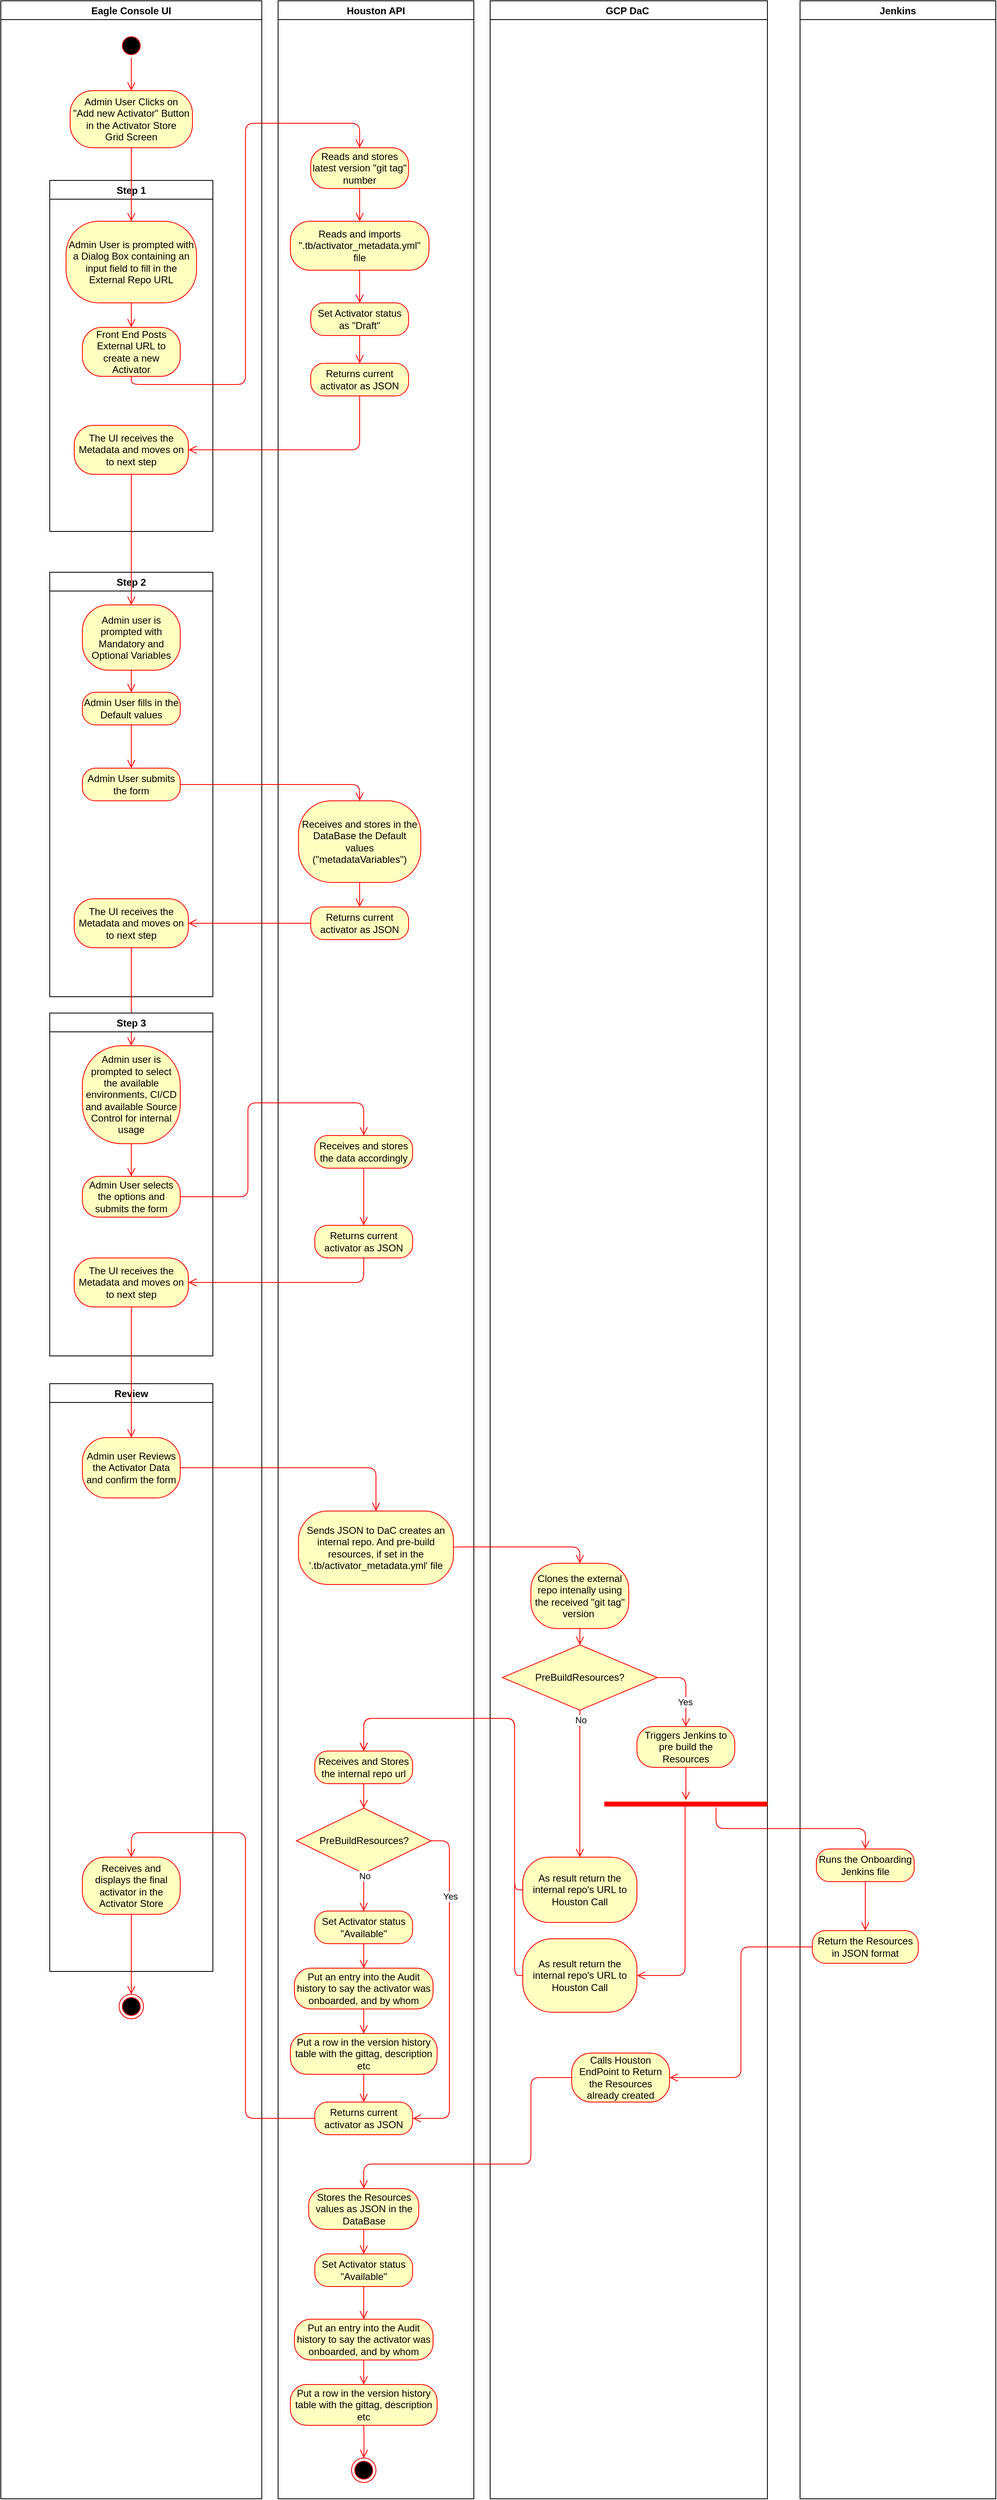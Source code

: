 <mxfile version="13.0.3" type="device"><diagram id="y2AqbTbIg_huUo9ncQSY" name="Diagram"><mxGraphModel dx="1326" dy="806" grid="1" gridSize="10" guides="1" tooltips="1" connect="1" arrows="1" fold="1" page="1" pageScale="1" pageWidth="1169" pageHeight="827" math="0" shadow="0"><root><mxCell id="0"/><mxCell id="1" parent="0"/><mxCell id="tjjg6E9LLKaCg4tvoyNV-4" value="Eagle Console UI" style="swimlane;" parent="1" vertex="1"><mxGeometry x="60" y="60" width="320" height="3060" as="geometry"/></mxCell><mxCell id="tjjg6E9LLKaCg4tvoyNV-26" value="Step 1" style="swimlane;" parent="tjjg6E9LLKaCg4tvoyNV-4" vertex="1"><mxGeometry x="60" y="220" width="200" height="430" as="geometry"/></mxCell><mxCell id="tjjg6E9LLKaCg4tvoyNV-78" value="Admin User is prompted with a Dialog Box containing an input field to fill in the External Repo URL" style="rounded=1;whiteSpace=wrap;html=1;arcSize=40;fontColor=#000000;fillColor=#ffffc0;strokeColor=#ff0000;" parent="tjjg6E9LLKaCg4tvoyNV-26" vertex="1"><mxGeometry x="20" y="50" width="160" height="100" as="geometry"/></mxCell><mxCell id="tjjg6E9LLKaCg4tvoyNV-94" value="The UI receives the Metadata and moves on to next step" style="rounded=1;whiteSpace=wrap;html=1;arcSize=40;fontColor=#000000;fillColor=#ffffc0;strokeColor=#ff0000;" parent="tjjg6E9LLKaCg4tvoyNV-26" vertex="1"><mxGeometry x="30" y="300" width="140" height="60" as="geometry"/></mxCell><mxCell id="tjjg6E9LLKaCg4tvoyNV-27" value="Step 2" style="swimlane;" parent="tjjg6E9LLKaCg4tvoyNV-4" vertex="1"><mxGeometry x="60" y="700" width="200" height="520" as="geometry"/></mxCell><mxCell id="tjjg6E9LLKaCg4tvoyNV-96" value="Admin user is prompted with Mandatory and Optional Variables" style="rounded=1;whiteSpace=wrap;html=1;arcSize=40;fontColor=#000000;fillColor=#ffffc0;strokeColor=#ff0000;" parent="tjjg6E9LLKaCg4tvoyNV-27" vertex="1"><mxGeometry x="40" y="40" width="120" height="80" as="geometry"/></mxCell><mxCell id="tjjg6E9LLKaCg4tvoyNV-98" value="Admin User fills in the Default values" style="rounded=1;whiteSpace=wrap;html=1;arcSize=40;fontColor=#000000;fillColor=#ffffc0;strokeColor=#ff0000;" parent="tjjg6E9LLKaCg4tvoyNV-27" vertex="1"><mxGeometry x="40" y="147" width="120" height="40" as="geometry"/></mxCell><mxCell id="tjjg6E9LLKaCg4tvoyNV-99" value="" style="edgeStyle=orthogonalEdgeStyle;html=1;verticalAlign=bottom;endArrow=open;endSize=8;strokeColor=#ff0000;entryX=0.5;entryY=0;entryDx=0;entryDy=0;" parent="tjjg6E9LLKaCg4tvoyNV-27" source="tjjg6E9LLKaCg4tvoyNV-98" target="tjjg6E9LLKaCg4tvoyNV-100" edge="1"><mxGeometry relative="1" as="geometry"><mxPoint x="100" y="247" as="targetPoint"/></mxGeometry></mxCell><mxCell id="tjjg6E9LLKaCg4tvoyNV-97" value="" style="edgeStyle=orthogonalEdgeStyle;html=1;verticalAlign=bottom;endArrow=open;endSize=8;strokeColor=#ff0000;entryX=0.5;entryY=0;entryDx=0;entryDy=0;" parent="tjjg6E9LLKaCg4tvoyNV-27" source="tjjg6E9LLKaCg4tvoyNV-96" target="tjjg6E9LLKaCg4tvoyNV-98" edge="1"><mxGeometry relative="1" as="geometry"><mxPoint x="460" y="70" as="targetPoint"/></mxGeometry></mxCell><mxCell id="tjjg6E9LLKaCg4tvoyNV-100" value="Admin User submits the form" style="rounded=1;whiteSpace=wrap;html=1;arcSize=40;fontColor=#000000;fillColor=#ffffc0;strokeColor=#ff0000;" parent="tjjg6E9LLKaCg4tvoyNV-27" vertex="1"><mxGeometry x="40" y="240" width="120" height="40" as="geometry"/></mxCell><mxCell id="tjjg6E9LLKaCg4tvoyNV-111" value="The UI receives the Metadata and moves on to next step" style="rounded=1;whiteSpace=wrap;html=1;arcSize=40;fontColor=#000000;fillColor=#ffffc0;strokeColor=#ff0000;" parent="tjjg6E9LLKaCg4tvoyNV-27" vertex="1"><mxGeometry x="30" y="400" width="140" height="60" as="geometry"/></mxCell><mxCell id="tjjg6E9LLKaCg4tvoyNV-73" value="" style="ellipse;html=1;shape=endState;fillColor=#000000;strokeColor=#ff0000;" parent="tjjg6E9LLKaCg4tvoyNV-4" vertex="1"><mxGeometry x="145" y="2442" width="30" height="30" as="geometry"/></mxCell><mxCell id="tjjg6E9LLKaCg4tvoyNV-80" value="" style="ellipse;html=1;shape=startState;fillColor=#000000;strokeColor=#ff0000;" parent="tjjg6E9LLKaCg4tvoyNV-4" vertex="1"><mxGeometry x="145" y="40" width="30" height="30" as="geometry"/></mxCell><mxCell id="tjjg6E9LLKaCg4tvoyNV-81" value="" style="edgeStyle=orthogonalEdgeStyle;html=1;verticalAlign=bottom;endArrow=open;endSize=8;strokeColor=#ff0000;" parent="tjjg6E9LLKaCg4tvoyNV-4" source="tjjg6E9LLKaCg4tvoyNV-80" edge="1"><mxGeometry relative="1" as="geometry"><mxPoint x="160" y="110" as="targetPoint"/></mxGeometry></mxCell><mxCell id="tjjg6E9LLKaCg4tvoyNV-82" value="Admin User Clicks on &lt;br&gt;&quot;Add new Activator&quot; Button in the Activator Store &lt;br&gt;Grid Screen" style="rounded=1;whiteSpace=wrap;html=1;arcSize=40;fontColor=#000000;fillColor=#ffffc0;strokeColor=#ff0000;" parent="tjjg6E9LLKaCg4tvoyNV-4" vertex="1"><mxGeometry x="85" y="110" width="150" height="70" as="geometry"/></mxCell><mxCell id="tjjg6E9LLKaCg4tvoyNV-83" value="" style="edgeStyle=orthogonalEdgeStyle;html=1;verticalAlign=bottom;endArrow=open;endSize=8;strokeColor=#ff0000;entryX=0.5;entryY=0;entryDx=0;entryDy=0;" parent="tjjg6E9LLKaCg4tvoyNV-4" source="tjjg6E9LLKaCg4tvoyNV-82" target="tjjg6E9LLKaCg4tvoyNV-78" edge="1"><mxGeometry relative="1" as="geometry"><mxPoint x="160" y="210" as="targetPoint"/></mxGeometry></mxCell><mxCell id="tjjg6E9LLKaCg4tvoyNV-95" value="" style="edgeStyle=orthogonalEdgeStyle;html=1;verticalAlign=bottom;endArrow=open;endSize=8;strokeColor=#ff0000;entryX=0.5;entryY=0;entryDx=0;entryDy=0;" parent="tjjg6E9LLKaCg4tvoyNV-4" source="tjjg6E9LLKaCg4tvoyNV-94" target="tjjg6E9LLKaCg4tvoyNV-96" edge="1"><mxGeometry relative="1" as="geometry"><mxPoint x="150" y="620" as="targetPoint"/></mxGeometry></mxCell><mxCell id="tjjg6E9LLKaCg4tvoyNV-58" value="Review" style="swimlane;" parent="tjjg6E9LLKaCg4tvoyNV-4" vertex="1"><mxGeometry x="60" y="1694" width="200" height="720" as="geometry"/></mxCell><mxCell id="tjjg6E9LLKaCg4tvoyNV-132" value="Receives and displays the final activator in the Activator Store" style="rounded=1;whiteSpace=wrap;html=1;arcSize=40;fontColor=#000000;fillColor=#ffffc0;strokeColor=#ff0000;" parent="tjjg6E9LLKaCg4tvoyNV-58" vertex="1"><mxGeometry x="40" y="580" width="120" height="70" as="geometry"/></mxCell><mxCell id="gAJ-gevwU684RLbz3M-X-3" value="Admin user Reviews the Activator Data and confirm the form" style="rounded=1;whiteSpace=wrap;html=1;arcSize=40;fontColor=#000000;fillColor=#ffffc0;strokeColor=#ff0000;" parent="tjjg6E9LLKaCg4tvoyNV-58" vertex="1"><mxGeometry x="40" y="66" width="120" height="74" as="geometry"/></mxCell><mxCell id="tjjg6E9LLKaCg4tvoyNV-133" value="" style="edgeStyle=orthogonalEdgeStyle;html=1;verticalAlign=bottom;endArrow=open;endSize=8;strokeColor=#ff0000;entryX=0.5;entryY=0;entryDx=0;entryDy=0;" parent="tjjg6E9LLKaCg4tvoyNV-4" source="tjjg6E9LLKaCg4tvoyNV-132" target="tjjg6E9LLKaCg4tvoyNV-73" edge="1"><mxGeometry relative="1" as="geometry"><mxPoint x="160" y="2154" as="targetPoint"/></mxGeometry></mxCell><mxCell id="tjjg6E9LLKaCg4tvoyNV-135" value="" style="edgeStyle=orthogonalEdgeStyle;html=1;verticalAlign=bottom;endArrow=open;endSize=8;strokeColor=#ff0000;entryX=0.5;entryY=0;entryDx=0;entryDy=0;exitX=0.5;exitY=1;exitDx=0;exitDy=0;" parent="tjjg6E9LLKaCg4tvoyNV-4" source="tjjg6E9LLKaCg4tvoyNV-111" target="tjjg6E9LLKaCg4tvoyNV-114" edge="1"><mxGeometry relative="1" as="geometry"><mxPoint x="170" y="950" as="targetPoint"/><mxPoint x="170" y="897" as="sourcePoint"/></mxGeometry></mxCell><mxCell id="tjjg6E9LLKaCg4tvoyNV-114" value="Admin user is prompted to select the available environments, CI/CD and available Source Control for internal usage" style="rounded=1;whiteSpace=wrap;html=1;arcSize=40;fontColor=#000000;fillColor=#ffffc0;strokeColor=#ff0000;" parent="tjjg6E9LLKaCg4tvoyNV-4" vertex="1"><mxGeometry x="100" y="1280" width="120" height="120" as="geometry"/></mxCell><mxCell id="gAJ-gevwU684RLbz3M-X-2" value="Step 3" style="swimlane;" parent="tjjg6E9LLKaCg4tvoyNV-4" vertex="1"><mxGeometry x="60" y="1240" width="200" height="420" as="geometry"/></mxCell><mxCell id="tjjg6E9LLKaCg4tvoyNV-116" value="Admin User selects the options and submits the form" style="rounded=1;whiteSpace=wrap;html=1;arcSize=40;fontColor=#000000;fillColor=#ffffc0;strokeColor=#ff0000;" parent="gAJ-gevwU684RLbz3M-X-2" vertex="1"><mxGeometry x="40" y="200" width="120" height="50" as="geometry"/></mxCell><mxCell id="gAJ-gevwU684RLbz3M-X-6" value="The UI receives the Metadata and moves on to next step" style="rounded=1;whiteSpace=wrap;html=1;arcSize=40;fontColor=#000000;fillColor=#ffffc0;strokeColor=#ff0000;" parent="gAJ-gevwU684RLbz3M-X-2" vertex="1"><mxGeometry x="30" y="300" width="140" height="60" as="geometry"/></mxCell><mxCell id="gAJ-gevwU684RLbz3M-X-1" value="" style="edgeStyle=orthogonalEdgeStyle;html=1;verticalAlign=bottom;endArrow=open;endSize=8;strokeColor=#ff0000;exitX=0.5;exitY=1;exitDx=0;exitDy=0;entryX=0.5;entryY=0;entryDx=0;entryDy=0;" parent="tjjg6E9LLKaCg4tvoyNV-4" source="tjjg6E9LLKaCg4tvoyNV-114" target="tjjg6E9LLKaCg4tvoyNV-116" edge="1"><mxGeometry relative="1" as="geometry"><mxPoint x="160" y="1914" as="targetPoint"/><mxPoint x="455" y="1954" as="sourcePoint"/></mxGeometry></mxCell><mxCell id="gAJ-gevwU684RLbz3M-X-9" value="" style="edgeStyle=orthogonalEdgeStyle;html=1;verticalAlign=bottom;endArrow=open;endSize=8;strokeColor=#ff0000;exitX=0.5;exitY=1;exitDx=0;exitDy=0;entryX=0.5;entryY=0;entryDx=0;entryDy=0;" parent="tjjg6E9LLKaCg4tvoyNV-4" source="gAJ-gevwU684RLbz3M-X-6" target="gAJ-gevwU684RLbz3M-X-3" edge="1"><mxGeometry relative="1" as="geometry"><mxPoint x="240" y="1580" as="targetPoint"/><mxPoint x="455" y="1550" as="sourcePoint"/></mxGeometry></mxCell><mxCell id="tjjg6E9LLKaCg4tvoyNV-5" value="Houston API" style="swimlane;" parent="1" vertex="1"><mxGeometry x="400" y="60" width="240" height="3060" as="geometry"/></mxCell><mxCell id="tjjg6E9LLKaCg4tvoyNV-89" value="Reads and stores latest version &quot;git tag&quot; number" style="rounded=1;whiteSpace=wrap;html=1;arcSize=40;fontColor=#000000;fillColor=#ffffc0;strokeColor=#ff0000;" parent="tjjg6E9LLKaCg4tvoyNV-5" vertex="1"><mxGeometry x="40" y="180" width="120" height="50" as="geometry"/></mxCell><mxCell id="tjjg6E9LLKaCg4tvoyNV-91" value="" style="edgeStyle=orthogonalEdgeStyle;html=1;verticalAlign=bottom;endArrow=open;endSize=8;strokeColor=#ff0000;exitX=0.5;exitY=1;exitDx=0;exitDy=0;entryX=0.5;entryY=0;entryDx=0;entryDy=0;" parent="tjjg6E9LLKaCg4tvoyNV-5" source="tjjg6E9LLKaCg4tvoyNV-89" target="SBDFWJULEQ5NdvmHVxAN-1" edge="1"><mxGeometry relative="1" as="geometry"><mxPoint x="100" y="280" as="targetPoint"/><mxPoint x="100" y="240" as="sourcePoint"/><Array as="points"/></mxGeometry></mxCell><mxCell id="tjjg6E9LLKaCg4tvoyNV-92" value="Returns current activator&amp;nbsp;as JSON" style="rounded=1;whiteSpace=wrap;html=1;arcSize=40;fontColor=#000000;fillColor=#ffffc0;strokeColor=#ff0000;" parent="tjjg6E9LLKaCg4tvoyNV-5" vertex="1"><mxGeometry x="40" y="444" width="120" height="40" as="geometry"/></mxCell><mxCell id="tjjg6E9LLKaCg4tvoyNV-103" value="Receives and stores in the DataBase the Default values (&quot;metadataVariables&quot;)" style="rounded=1;whiteSpace=wrap;html=1;arcSize=40;fontColor=#000000;fillColor=#ffffc0;strokeColor=#ff0000;" parent="tjjg6E9LLKaCg4tvoyNV-5" vertex="1"><mxGeometry x="25" y="980" width="150" height="100" as="geometry"/></mxCell><mxCell id="tjjg6E9LLKaCg4tvoyNV-105" value="Returns current activator&amp;nbsp;as JSON" style="rounded=1;whiteSpace=wrap;html=1;arcSize=40;fontColor=#000000;fillColor=#ffffc0;strokeColor=#ff0000;" parent="tjjg6E9LLKaCg4tvoyNV-5" vertex="1"><mxGeometry x="40" y="1110" width="120" height="40" as="geometry"/></mxCell><mxCell id="tjjg6E9LLKaCg4tvoyNV-104" value="" style="edgeStyle=orthogonalEdgeStyle;html=1;verticalAlign=bottom;endArrow=open;endSize=8;strokeColor=#ff0000;exitX=0.5;exitY=1;exitDx=0;exitDy=0;" parent="tjjg6E9LLKaCg4tvoyNV-5" source="tjjg6E9LLKaCg4tvoyNV-103" target="tjjg6E9LLKaCg4tvoyNV-105" edge="1"><mxGeometry relative="1" as="geometry"><mxPoint x="180" y="1170" as="targetPoint"/></mxGeometry></mxCell><mxCell id="tjjg6E9LLKaCg4tvoyNV-118" value="Receives and stores the data accordingly" style="rounded=1;whiteSpace=wrap;html=1;arcSize=40;fontColor=#000000;fillColor=#ffffc0;strokeColor=#ff0000;" parent="tjjg6E9LLKaCg4tvoyNV-5" vertex="1"><mxGeometry x="45" y="1390" width="120" height="40" as="geometry"/></mxCell><mxCell id="tjjg6E9LLKaCg4tvoyNV-121" value="Sends JSON to DaC creates an internal repo. And pre-build resources, if set in the '.tb/activator_metadata.yml' file" style="rounded=1;whiteSpace=wrap;html=1;arcSize=40;fontColor=#000000;fillColor=#ffffc0;strokeColor=#ff0000;" parent="tjjg6E9LLKaCg4tvoyNV-5" vertex="1"><mxGeometry x="25" y="1850" width="190" height="90" as="geometry"/></mxCell><mxCell id="tjjg6E9LLKaCg4tvoyNV-119" value="" style="edgeStyle=orthogonalEdgeStyle;html=1;verticalAlign=bottom;endArrow=open;endSize=8;strokeColor=#ff0000;" parent="tjjg6E9LLKaCg4tvoyNV-5" source="tjjg6E9LLKaCg4tvoyNV-118" edge="1"><mxGeometry relative="1" as="geometry"><mxPoint x="105" y="1500" as="targetPoint"/></mxGeometry></mxCell><mxCell id="tjjg6E9LLKaCg4tvoyNV-129" value="Receives and Stores the internal repo url" style="rounded=1;whiteSpace=wrap;html=1;arcSize=40;fontColor=#000000;fillColor=#ffffc0;strokeColor=#ff0000;" parent="tjjg6E9LLKaCg4tvoyNV-5" vertex="1"><mxGeometry x="45" y="2144" width="120" height="40" as="geometry"/></mxCell><mxCell id="tjjg6E9LLKaCg4tvoyNV-130" value="" style="edgeStyle=orthogonalEdgeStyle;html=1;verticalAlign=bottom;endArrow=open;endSize=8;strokeColor=#ff0000;entryX=0.5;entryY=0;entryDx=0;entryDy=0;" parent="tjjg6E9LLKaCg4tvoyNV-5" source="tjjg6E9LLKaCg4tvoyNV-129" target="tjjg6E9LLKaCg4tvoyNV-169" edge="1"><mxGeometry relative="1" as="geometry"><mxPoint x="110" y="2374" as="targetPoint"/></mxGeometry></mxCell><mxCell id="tjjg6E9LLKaCg4tvoyNV-160" value="Stores the Resources values as JSON in the DataBase" style="rounded=1;whiteSpace=wrap;html=1;arcSize=40;fontColor=#000000;fillColor=#ffffc0;strokeColor=#ff0000;" parent="tjjg6E9LLKaCg4tvoyNV-5" vertex="1"><mxGeometry x="37.5" y="2680" width="135" height="50" as="geometry"/></mxCell><mxCell id="tjjg6E9LLKaCg4tvoyNV-163" value="" style="ellipse;html=1;shape=endState;fillColor=#000000;strokeColor=#ff0000;" parent="tjjg6E9LLKaCg4tvoyNV-5" vertex="1"><mxGeometry x="90" y="3010" width="30" height="30" as="geometry"/></mxCell><mxCell id="tjjg6E9LLKaCg4tvoyNV-164" value="" style="edgeStyle=orthogonalEdgeStyle;html=1;verticalAlign=bottom;endArrow=open;endSize=8;strokeColor=#ff0000;exitX=0.5;exitY=1;exitDx=0;exitDy=0;" parent="tjjg6E9LLKaCg4tvoyNV-5" source="tjjg6E9LLKaCg4tvoyNV-160" target="tjjg6E9LLKaCg4tvoyNV-173" edge="1"><mxGeometry relative="1" as="geometry"><mxPoint x="120" y="2590" as="targetPoint"/><mxPoint x="120" y="2550" as="sourcePoint"/></mxGeometry></mxCell><mxCell id="tjjg6E9LLKaCg4tvoyNV-167" value="Set Activator status as &quot;Draft&quot;" style="rounded=1;whiteSpace=wrap;html=1;arcSize=40;fontColor=#000000;fillColor=#ffffc0;strokeColor=#ff0000;" parent="tjjg6E9LLKaCg4tvoyNV-5" vertex="1"><mxGeometry x="40" y="370" width="120" height="40" as="geometry"/></mxCell><mxCell id="tjjg6E9LLKaCg4tvoyNV-168" value="" style="edgeStyle=orthogonalEdgeStyle;html=1;verticalAlign=bottom;endArrow=open;endSize=8;strokeColor=#ff0000;exitX=0.5;exitY=1;exitDx=0;exitDy=0;entryX=0.5;entryY=0;entryDx=0;entryDy=0;" parent="tjjg6E9LLKaCg4tvoyNV-5" source="tjjg6E9LLKaCg4tvoyNV-167" target="tjjg6E9LLKaCg4tvoyNV-92" edge="1"><mxGeometry relative="1" as="geometry"><mxPoint x="110" y="290" as="targetPoint"/><mxPoint x="110" y="250" as="sourcePoint"/><Array as="points"/></mxGeometry></mxCell><mxCell id="tjjg6E9LLKaCg4tvoyNV-169" value="PreBuildResources?" style="rhombus;whiteSpace=wrap;html=1;fillColor=#ffffc0;strokeColor=#ff0000;" parent="tjjg6E9LLKaCg4tvoyNV-5" vertex="1"><mxGeometry x="22.5" y="2214" width="165" height="80" as="geometry"/></mxCell><mxCell id="tjjg6E9LLKaCg4tvoyNV-172" value="Set Activator status &quot;Available&quot;" style="rounded=1;whiteSpace=wrap;html=1;arcSize=40;fontColor=#000000;fillColor=#ffffc0;strokeColor=#ff0000;" parent="tjjg6E9LLKaCg4tvoyNV-5" vertex="1"><mxGeometry x="45" y="2340" width="120" height="40" as="geometry"/></mxCell><mxCell id="tjjg6E9LLKaCg4tvoyNV-173" value="Set Activator status&lt;br&gt;&quot;Available&quot;" style="rounded=1;whiteSpace=wrap;html=1;arcSize=40;fontColor=#000000;fillColor=#ffffc0;strokeColor=#ff0000;" parent="tjjg6E9LLKaCg4tvoyNV-5" vertex="1"><mxGeometry x="45" y="2760" width="120" height="40" as="geometry"/></mxCell><mxCell id="tjjg6E9LLKaCg4tvoyNV-174" value="" style="edgeStyle=orthogonalEdgeStyle;html=1;verticalAlign=bottom;endArrow=open;endSize=8;strokeColor=#ff0000;entryX=0.5;entryY=0;entryDx=0;entryDy=0;" parent="tjjg6E9LLKaCg4tvoyNV-5" source="tjjg6E9LLKaCg4tvoyNV-173" target="f3x9QgvKug8t8P46rk1M-36" edge="1"><mxGeometry relative="1" as="geometry"><mxPoint x="140" y="2820" as="targetPoint"/></mxGeometry></mxCell><mxCell id="tjjg6E9LLKaCg4tvoyNV-177" value="" style="edgeStyle=orthogonalEdgeStyle;html=1;verticalAlign=bottom;endArrow=open;endSize=8;strokeColor=#ff0000;exitX=0.5;exitY=1;exitDx=0;exitDy=0;" parent="tjjg6E9LLKaCg4tvoyNV-5" source="tjjg6E9LLKaCg4tvoyNV-172" edge="1"><mxGeometry relative="1" as="geometry"><mxPoint x="105" y="2410" as="targetPoint"/><mxPoint x="115" y="2400" as="sourcePoint"/></mxGeometry></mxCell><mxCell id="tjjg6E9LLKaCg4tvoyNV-179" value="" style="edgeStyle=orthogonalEdgeStyle;html=1;verticalAlign=bottom;endArrow=open;endSize=8;strokeColor=#ff0000;exitX=0.5;exitY=1;exitDx=0;exitDy=0;entryX=0.5;entryY=0;entryDx=0;entryDy=0;" parent="tjjg6E9LLKaCg4tvoyNV-5" source="tjjg6E9LLKaCg4tvoyNV-169" target="tjjg6E9LLKaCg4tvoyNV-172" edge="1"><mxGeometry relative="1" as="geometry"><mxPoint x="330" y="2284" as="targetPoint"/><mxPoint x="360" y="2104" as="sourcePoint"/></mxGeometry></mxCell><mxCell id="tjjg6E9LLKaCg4tvoyNV-180" value="No" style="edgeLabel;html=1;align=center;verticalAlign=middle;resizable=0;points=[];" parent="tjjg6E9LLKaCg4tvoyNV-179" vertex="1" connectable="0"><mxGeometry x="-0.873" y="1" relative="1" as="geometry"><mxPoint as="offset"/></mxGeometry></mxCell><mxCell id="SBDFWJULEQ5NdvmHVxAN-1" value="Reads and imports &quot;.tb/activator_metadata.yml&quot;&lt;br&gt;file" style="rounded=1;whiteSpace=wrap;html=1;arcSize=40;fontColor=#000000;fillColor=#ffffc0;strokeColor=#ff0000;" parent="tjjg6E9LLKaCg4tvoyNV-5" vertex="1"><mxGeometry x="15" y="270" width="170" height="60" as="geometry"/></mxCell><mxCell id="tjjg6E9LLKaCg4tvoyNV-90" value="" style="edgeStyle=orthogonalEdgeStyle;html=1;verticalAlign=bottom;endArrow=open;endSize=8;strokeColor=#ff0000;exitX=0.5;exitY=1;exitDx=0;exitDy=0;" parent="tjjg6E9LLKaCg4tvoyNV-5" source="SBDFWJULEQ5NdvmHVxAN-1" target="tjjg6E9LLKaCg4tvoyNV-167" edge="1"><mxGeometry relative="1" as="geometry"><mxPoint x="100" y="370" as="targetPoint"/></mxGeometry></mxCell><mxCell id="gAJ-gevwU684RLbz3M-X-4" value="Returns current activator&amp;nbsp;as JSON" style="rounded=1;whiteSpace=wrap;html=1;arcSize=40;fontColor=#000000;fillColor=#ffffc0;strokeColor=#ff0000;" parent="tjjg6E9LLKaCg4tvoyNV-5" vertex="1"><mxGeometry x="45" y="1500" width="120" height="40" as="geometry"/></mxCell><mxCell id="f3x9QgvKug8t8P46rk1M-1" value="Put an entry into the Audit history to say the activator was onboarded, and by whom" style="rounded=1;whiteSpace=wrap;html=1;arcSize=40;fontColor=#000000;fillColor=#ffffc0;strokeColor=#ff0000;" vertex="1" parent="tjjg6E9LLKaCg4tvoyNV-5"><mxGeometry x="20" y="2410" width="170" height="50" as="geometry"/></mxCell><mxCell id="f3x9QgvKug8t8P46rk1M-2" value="Put a row in the version history table with the gittag, description etc" style="rounded=1;whiteSpace=wrap;html=1;arcSize=40;fontColor=#000000;fillColor=#ffffc0;strokeColor=#ff0000;" vertex="1" parent="tjjg6E9LLKaCg4tvoyNV-5"><mxGeometry x="15" y="2490" width="180" height="50" as="geometry"/></mxCell><mxCell id="f3x9QgvKug8t8P46rk1M-3" value="" style="edgeStyle=orthogonalEdgeStyle;html=1;verticalAlign=bottom;endArrow=open;endSize=8;strokeColor=#ff0000;exitX=0.5;exitY=1;exitDx=0;exitDy=0;entryX=0.5;entryY=0;entryDx=0;entryDy=0;" edge="1" parent="tjjg6E9LLKaCg4tvoyNV-5" source="f3x9QgvKug8t8P46rk1M-1" target="f3x9QgvKug8t8P46rk1M-2"><mxGeometry relative="1" as="geometry"><mxPoint x="115" y="2420" as="targetPoint"/><mxPoint x="115" y="2390" as="sourcePoint"/></mxGeometry></mxCell><mxCell id="f3x9QgvKug8t8P46rk1M-36" value="Put an entry into the Audit history to say the activator was onboarded, and by whom" style="rounded=1;whiteSpace=wrap;html=1;arcSize=40;fontColor=#000000;fillColor=#ffffc0;strokeColor=#ff0000;" vertex="1" parent="tjjg6E9LLKaCg4tvoyNV-5"><mxGeometry x="20" y="2840" width="170" height="50" as="geometry"/></mxCell><mxCell id="f3x9QgvKug8t8P46rk1M-37" value="Put a row in the version history table with the gittag, description etc" style="rounded=1;whiteSpace=wrap;html=1;arcSize=40;fontColor=#000000;fillColor=#ffffc0;strokeColor=#ff0000;" vertex="1" parent="tjjg6E9LLKaCg4tvoyNV-5"><mxGeometry x="15" y="2920" width="180" height="50" as="geometry"/></mxCell><mxCell id="f3x9QgvKug8t8P46rk1M-38" value="" style="edgeStyle=orthogonalEdgeStyle;html=1;verticalAlign=bottom;endArrow=open;endSize=8;strokeColor=#ff0000;exitX=0.5;exitY=1;exitDx=0;exitDy=0;entryX=0.5;entryY=0;entryDx=0;entryDy=0;" edge="1" parent="tjjg6E9LLKaCg4tvoyNV-5" source="f3x9QgvKug8t8P46rk1M-36" target="f3x9QgvKug8t8P46rk1M-37"><mxGeometry relative="1" as="geometry"><mxPoint x="-285" y="2790" as="targetPoint"/><mxPoint x="-285" y="2760" as="sourcePoint"/></mxGeometry></mxCell><mxCell id="tjjg6E9LLKaCg4tvoyNV-6" value="GCP DaC " style="swimlane;" parent="1" vertex="1"><mxGeometry x="660" y="60" width="340" height="3060" as="geometry"/></mxCell><mxCell id="tjjg6E9LLKaCg4tvoyNV-123" value="Clones the external repo intenally using the received &quot;git tag&quot;&lt;br&gt;version&amp;nbsp;" style="rounded=1;whiteSpace=wrap;html=1;arcSize=40;fontColor=#000000;fillColor=#ffffc0;strokeColor=#ff0000;" parent="tjjg6E9LLKaCg4tvoyNV-6" vertex="1"><mxGeometry x="50" y="1914" width="120" height="80" as="geometry"/></mxCell><mxCell id="tjjg6E9LLKaCg4tvoyNV-127" value="As result return the internal repo's URL to Houston Call" style="rounded=1;whiteSpace=wrap;html=1;arcSize=40;fontColor=#000000;fillColor=#ffffc0;strokeColor=#ff0000;" parent="tjjg6E9LLKaCg4tvoyNV-6" vertex="1"><mxGeometry x="40" y="2274" width="140" height="80" as="geometry"/></mxCell><mxCell id="tjjg6E9LLKaCg4tvoyNV-151" value="As result return the internal repo's URL to Houston Call" style="rounded=1;whiteSpace=wrap;html=1;arcSize=40;fontColor=#000000;fillColor=#ffffc0;strokeColor=#ff0000;" parent="tjjg6E9LLKaCg4tvoyNV-6" vertex="1"><mxGeometry x="40" y="2374" width="140" height="90" as="geometry"/></mxCell><mxCell id="tjjg6E9LLKaCg4tvoyNV-138" value="" style="shape=line;html=1;strokeWidth=6;strokeColor=#ff0000;" parent="tjjg6E9LLKaCg4tvoyNV-6" vertex="1"><mxGeometry x="140" y="2204" width="200" height="10" as="geometry"/></mxCell><mxCell id="tjjg6E9LLKaCg4tvoyNV-139" value="" style="edgeStyle=orthogonalEdgeStyle;html=1;verticalAlign=bottom;endArrow=open;endSize=8;strokeColor=#ff0000;exitX=0.495;exitY=0.4;exitDx=0;exitDy=0;exitPerimeter=0;entryX=1;entryY=0.5;entryDx=0;entryDy=0;" parent="tjjg6E9LLKaCg4tvoyNV-6" source="tjjg6E9LLKaCg4tvoyNV-138" target="tjjg6E9LLKaCg4tvoyNV-151" edge="1"><mxGeometry relative="1" as="geometry"><mxPoint x="80" y="2154" as="targetPoint"/></mxGeometry></mxCell><mxCell id="tjjg6E9LLKaCg4tvoyNV-142" value="&lt;span&gt;PreBuildResources?&lt;/span&gt;" style="rhombus;whiteSpace=wrap;html=1;fillColor=#ffffc0;strokeColor=#ff0000;" parent="tjjg6E9LLKaCg4tvoyNV-6" vertex="1"><mxGeometry x="15" y="2014" width="190" height="80" as="geometry"/></mxCell><mxCell id="tjjg6E9LLKaCg4tvoyNV-140" value="" style="edgeStyle=orthogonalEdgeStyle;html=1;verticalAlign=bottom;endArrow=open;endSize=8;strokeColor=#ff0000;exitX=0.5;exitY=1;exitDx=0;exitDy=0;" parent="tjjg6E9LLKaCg4tvoyNV-6" source="tjjg6E9LLKaCg4tvoyNV-123" target="tjjg6E9LLKaCg4tvoyNV-142" edge="1"><mxGeometry relative="1" as="geometry"><mxPoint x="110" y="2034" as="targetPoint"/><mxPoint x="-130" y="1954" as="sourcePoint"/></mxGeometry></mxCell><mxCell id="tjjg6E9LLKaCg4tvoyNV-143" value="" style="edgeStyle=orthogonalEdgeStyle;html=1;verticalAlign=bottom;endArrow=open;endSize=8;strokeColor=#ff0000;exitX=0.5;exitY=1;exitDx=0;exitDy=0;entryX=0.5;entryY=0;entryDx=0;entryDy=0;" parent="tjjg6E9LLKaCg4tvoyNV-6" source="tjjg6E9LLKaCg4tvoyNV-142" target="tjjg6E9LLKaCg4tvoyNV-127" edge="1"><mxGeometry relative="1" as="geometry"><mxPoint x="120" y="2024" as="targetPoint"/><mxPoint x="120" y="2004" as="sourcePoint"/></mxGeometry></mxCell><mxCell id="tjjg6E9LLKaCg4tvoyNV-144" value="No" style="edgeLabel;html=1;align=center;verticalAlign=middle;resizable=0;points=[];" parent="tjjg6E9LLKaCg4tvoyNV-143" vertex="1" connectable="0"><mxGeometry x="-0.873" y="1" relative="1" as="geometry"><mxPoint as="offset"/></mxGeometry></mxCell><mxCell id="tjjg6E9LLKaCg4tvoyNV-149" value="Triggers Jenkins to pre build the Resources" style="rounded=1;whiteSpace=wrap;html=1;arcSize=40;fontColor=#000000;fillColor=#ffffc0;strokeColor=#ff0000;" parent="tjjg6E9LLKaCg4tvoyNV-6" vertex="1"><mxGeometry x="180" y="2114" width="120" height="50" as="geometry"/></mxCell><mxCell id="tjjg6E9LLKaCg4tvoyNV-147" value="" style="edgeStyle=orthogonalEdgeStyle;html=1;verticalAlign=bottom;endArrow=open;endSize=8;strokeColor=#ff0000;exitX=1;exitY=0.5;exitDx=0;exitDy=0;" parent="tjjg6E9LLKaCg4tvoyNV-6" source="tjjg6E9LLKaCg4tvoyNV-142" target="tjjg6E9LLKaCg4tvoyNV-149" edge="1"><mxGeometry relative="1" as="geometry"><mxPoint x="250" y="2094" as="targetPoint"/><mxPoint x="200" y="2219" as="sourcePoint"/></mxGeometry></mxCell><mxCell id="tjjg6E9LLKaCg4tvoyNV-148" value="Yes" style="edgeLabel;html=1;align=center;verticalAlign=middle;resizable=0;points=[];" parent="tjjg6E9LLKaCg4tvoyNV-147" vertex="1" connectable="0"><mxGeometry x="-0.63" y="-15" relative="1" as="geometry"><mxPoint x="16" y="15" as="offset"/></mxGeometry></mxCell><mxCell id="tjjg6E9LLKaCg4tvoyNV-150" value="" style="edgeStyle=orthogonalEdgeStyle;html=1;verticalAlign=bottom;endArrow=open;endSize=8;strokeColor=#ff0000;exitX=0.5;exitY=1;exitDx=0;exitDy=0;" parent="tjjg6E9LLKaCg4tvoyNV-6" source="tjjg6E9LLKaCg4tvoyNV-149" target="tjjg6E9LLKaCg4tvoyNV-138" edge="1"><mxGeometry relative="1" as="geometry"><mxPoint x="120" y="2024" as="targetPoint"/><mxPoint x="260" y="2014" as="sourcePoint"/></mxGeometry></mxCell><mxCell id="tjjg6E9LLKaCg4tvoyNV-158" value="Calls Houston EndPoint to Return the Resources already created" style="rounded=1;whiteSpace=wrap;html=1;arcSize=40;fontColor=#000000;fillColor=#ffffc0;strokeColor=#ff0000;" parent="tjjg6E9LLKaCg4tvoyNV-6" vertex="1"><mxGeometry x="100" y="2514" width="120" height="60" as="geometry"/></mxCell><mxCell id="tjjg6E9LLKaCg4tvoyNV-84" value="Front End Posts External URL to create a new Activator" style="rounded=1;whiteSpace=wrap;html=1;arcSize=40;fontColor=#000000;fillColor=#ffffc0;strokeColor=#ff0000;" parent="1" vertex="1"><mxGeometry x="160" y="460" width="120" height="60" as="geometry"/></mxCell><mxCell id="tjjg6E9LLKaCg4tvoyNV-79" value="" style="edgeStyle=orthogonalEdgeStyle;html=1;verticalAlign=bottom;endArrow=open;endSize=8;strokeColor=#ff0000;" parent="1" source="tjjg6E9LLKaCg4tvoyNV-78" target="tjjg6E9LLKaCg4tvoyNV-84" edge="1"><mxGeometry relative="1" as="geometry"><mxPoint x="220" y="480" as="targetPoint"/></mxGeometry></mxCell><mxCell id="tjjg6E9LLKaCg4tvoyNV-86" value="" style="edgeStyle=orthogonalEdgeStyle;html=1;verticalAlign=bottom;endArrow=open;endSize=8;strokeColor=#ff0000;entryX=0.5;entryY=0;entryDx=0;entryDy=0;exitX=0.5;exitY=1;exitDx=0;exitDy=0;" parent="1" source="tjjg6E9LLKaCg4tvoyNV-84" edge="1"><mxGeometry relative="1" as="geometry"><mxPoint x="500" y="240" as="targetPoint"/><mxPoint x="230" y="570" as="sourcePoint"/><Array as="points"><mxPoint x="220" y="530"/><mxPoint x="360" y="530"/><mxPoint x="360" y="210"/><mxPoint x="500" y="210"/></Array></mxGeometry></mxCell><mxCell id="tjjg6E9LLKaCg4tvoyNV-93" value="" style="edgeStyle=orthogonalEdgeStyle;html=1;verticalAlign=bottom;endArrow=open;endSize=8;strokeColor=#ff0000;entryX=1;entryY=0.5;entryDx=0;entryDy=0;" parent="1" source="tjjg6E9LLKaCg4tvoyNV-92" target="tjjg6E9LLKaCg4tvoyNV-94" edge="1"><mxGeometry relative="1" as="geometry"><mxPoint x="500" y="580" as="targetPoint"/><Array as="points"><mxPoint x="500" y="610"/></Array></mxGeometry></mxCell><mxCell id="tjjg6E9LLKaCg4tvoyNV-101" value="" style="edgeStyle=orthogonalEdgeStyle;html=1;verticalAlign=bottom;endArrow=open;endSize=8;strokeColor=#ff0000;entryX=0.5;entryY=0;entryDx=0;entryDy=0;" parent="1" source="tjjg6E9LLKaCg4tvoyNV-100" target="tjjg6E9LLKaCg4tvoyNV-103" edge="1"><mxGeometry relative="1" as="geometry"><mxPoint x="580" y="1030" as="targetPoint"/></mxGeometry></mxCell><mxCell id="tjjg6E9LLKaCg4tvoyNV-107" value="" style="edgeStyle=orthogonalEdgeStyle;html=1;verticalAlign=bottom;endArrow=open;endSize=8;strokeColor=#ff0000;exitX=0;exitY=0.5;exitDx=0;exitDy=0;entryX=1;entryY=0.5;entryDx=0;entryDy=0;" parent="1" source="tjjg6E9LLKaCg4tvoyNV-105" edge="1"><mxGeometry relative="1" as="geometry"><mxPoint x="290" y="1190" as="targetPoint"/><mxPoint x="510" y="1150" as="sourcePoint"/></mxGeometry></mxCell><mxCell id="tjjg6E9LLKaCg4tvoyNV-122" value="" style="edgeStyle=orthogonalEdgeStyle;html=1;verticalAlign=bottom;endArrow=open;endSize=8;strokeColor=#ff0000;entryX=0.5;entryY=0;entryDx=0;entryDy=0;exitX=1;exitY=0.5;exitDx=0;exitDy=0;" parent="1" source="tjjg6E9LLKaCg4tvoyNV-121" target="tjjg6E9LLKaCg4tvoyNV-123" edge="1"><mxGeometry relative="1" as="geometry"><mxPoint x="750" y="2044" as="targetPoint"/><Array as="points"><mxPoint x="615" y="1954"/><mxPoint x="770" y="1954"/></Array></mxGeometry></mxCell><mxCell id="tjjg6E9LLKaCg4tvoyNV-128" value="" style="edgeStyle=orthogonalEdgeStyle;html=1;verticalAlign=bottom;endArrow=open;endSize=8;strokeColor=#ff0000;entryX=0.5;entryY=0;entryDx=0;entryDy=0;" parent="1" source="tjjg6E9LLKaCg4tvoyNV-127" target="tjjg6E9LLKaCg4tvoyNV-129" edge="1"><mxGeometry relative="1" as="geometry"><mxPoint x="580" y="2184" as="targetPoint"/><Array as="points"><mxPoint x="690" y="2374"/><mxPoint x="690" y="2164"/><mxPoint x="505" y="2164"/></Array></mxGeometry></mxCell><mxCell id="tjjg6E9LLKaCg4tvoyNV-134" value="" style="edgeStyle=orthogonalEdgeStyle;html=1;verticalAlign=bottom;endArrow=open;endSize=8;strokeColor=#ff0000;exitX=0;exitY=0.5;exitDx=0;exitDy=0;entryX=0.5;entryY=0;entryDx=0;entryDy=0;" parent="1" source="tjjg6E9LLKaCg4tvoyNV-131" target="tjjg6E9LLKaCg4tvoyNV-132" edge="1"><mxGeometry relative="1" as="geometry"><mxPoint x="510" y="2264" as="targetPoint"/><mxPoint x="510" y="2224" as="sourcePoint"/><Array as="points"><mxPoint x="360" y="2654"/><mxPoint x="360" y="2304"/><mxPoint x="220" y="2304"/></Array></mxGeometry></mxCell><mxCell id="tjjg6E9LLKaCg4tvoyNV-136" value="Jenkins" style="swimlane;" parent="1" vertex="1"><mxGeometry x="1040" y="60" width="240" height="3060" as="geometry"/></mxCell><mxCell id="tjjg6E9LLKaCg4tvoyNV-154" value="Runs the Onboarding Jenkins file" style="rounded=1;whiteSpace=wrap;html=1;arcSize=40;fontColor=#000000;fillColor=#ffffc0;strokeColor=#ff0000;" parent="tjjg6E9LLKaCg4tvoyNV-136" vertex="1"><mxGeometry x="20" y="2264" width="120" height="40" as="geometry"/></mxCell><mxCell id="tjjg6E9LLKaCg4tvoyNV-155" value="" style="edgeStyle=orthogonalEdgeStyle;html=1;verticalAlign=bottom;endArrow=open;endSize=8;strokeColor=#ff0000;" parent="tjjg6E9LLKaCg4tvoyNV-136" source="tjjg6E9LLKaCg4tvoyNV-154" edge="1"><mxGeometry relative="1" as="geometry"><mxPoint x="80" y="2364" as="targetPoint"/></mxGeometry></mxCell><mxCell id="tjjg6E9LLKaCg4tvoyNV-156" value="Return the Resources in JSON format" style="rounded=1;whiteSpace=wrap;html=1;arcSize=40;fontColor=#000000;fillColor=#ffffc0;strokeColor=#ff0000;" parent="tjjg6E9LLKaCg4tvoyNV-136" vertex="1"><mxGeometry x="15" y="2364" width="130" height="40" as="geometry"/></mxCell><mxCell id="tjjg6E9LLKaCg4tvoyNV-141" value="" style="edgeStyle=orthogonalEdgeStyle;html=1;verticalAlign=bottom;endArrow=open;endSize=8;strokeColor=#ff0000;exitX=0.685;exitY=0.9;exitDx=0;exitDy=0;exitPerimeter=0;" parent="1" source="tjjg6E9LLKaCg4tvoyNV-138" edge="1"><mxGeometry relative="1" as="geometry"><mxPoint x="1120" y="2324" as="targetPoint"/><mxPoint x="930" y="2294" as="sourcePoint"/></mxGeometry></mxCell><mxCell id="tjjg6E9LLKaCg4tvoyNV-153" value="" style="edgeStyle=orthogonalEdgeStyle;html=1;verticalAlign=bottom;endArrow=open;endSize=8;strokeColor=#ff0000;exitX=0;exitY=0.5;exitDx=0;exitDy=0;entryX=0.5;entryY=0;entryDx=0;entryDy=0;" parent="1" source="tjjg6E9LLKaCg4tvoyNV-151" target="tjjg6E9LLKaCg4tvoyNV-129" edge="1"><mxGeometry relative="1" as="geometry"><mxPoint x="510" y="2324" as="targetPoint"/><mxPoint x="660" y="2384" as="sourcePoint"/><Array as="points"><mxPoint x="690" y="2479"/><mxPoint x="690" y="2164"/><mxPoint x="505" y="2164"/></Array></mxGeometry></mxCell><mxCell id="tjjg6E9LLKaCg4tvoyNV-157" value="" style="edgeStyle=orthogonalEdgeStyle;html=1;verticalAlign=bottom;endArrow=open;endSize=8;strokeColor=#ff0000;entryX=1;entryY=0.5;entryDx=0;entryDy=0;" parent="1" source="tjjg6E9LLKaCg4tvoyNV-156" target="tjjg6E9LLKaCg4tvoyNV-158" edge="1"><mxGeometry relative="1" as="geometry"><mxPoint x="1120" y="2524" as="targetPoint"/></mxGeometry></mxCell><mxCell id="tjjg6E9LLKaCg4tvoyNV-159" value="" style="edgeStyle=orthogonalEdgeStyle;html=1;verticalAlign=bottom;endArrow=open;endSize=8;strokeColor=#ff0000;entryX=0.5;entryY=0;entryDx=0;entryDy=0;" parent="1" source="tjjg6E9LLKaCg4tvoyNV-158" target="tjjg6E9LLKaCg4tvoyNV-160" edge="1"><mxGeometry relative="1" as="geometry"><mxPoint x="800" y="2694" as="targetPoint"/><Array as="points"><mxPoint x="710" y="2604"/><mxPoint x="710" y="2710"/><mxPoint x="505" y="2710"/></Array></mxGeometry></mxCell><mxCell id="gAJ-gevwU684RLbz3M-X-5" value="" style="edgeStyle=orthogonalEdgeStyle;html=1;verticalAlign=bottom;endArrow=open;endSize=8;strokeColor=#ff0000;exitX=1;exitY=0.5;exitDx=0;exitDy=0;entryX=0.5;entryY=0;entryDx=0;entryDy=0;" parent="1" source="gAJ-gevwU684RLbz3M-X-3" target="tjjg6E9LLKaCg4tvoyNV-121" edge="1"><mxGeometry relative="1" as="geometry"><mxPoint x="515" y="1570" as="targetPoint"/><mxPoint x="515" y="1500" as="sourcePoint"/></mxGeometry></mxCell><mxCell id="gAJ-gevwU684RLbz3M-X-7" value="" style="edgeStyle=orthogonalEdgeStyle;html=1;verticalAlign=bottom;endArrow=open;endSize=8;strokeColor=#ff0000;exitX=1;exitY=0.5;exitDx=0;exitDy=0;entryX=0.5;entryY=0;entryDx=0;entryDy=0;" parent="1" source="tjjg6E9LLKaCg4tvoyNV-116" target="tjjg6E9LLKaCg4tvoyNV-118" edge="1"><mxGeometry relative="1" as="geometry"><mxPoint x="230" y="1510" as="targetPoint"/><mxPoint x="230" y="1470" as="sourcePoint"/><Array as="points"><mxPoint x="363" y="1525"/><mxPoint x="363" y="1410"/><mxPoint x="505" y="1410"/></Array></mxGeometry></mxCell><mxCell id="gAJ-gevwU684RLbz3M-X-8" value="" style="edgeStyle=orthogonalEdgeStyle;html=1;verticalAlign=bottom;endArrow=open;endSize=8;strokeColor=#ff0000;exitX=0.5;exitY=1;exitDx=0;exitDy=0;entryX=1;entryY=0.5;entryDx=0;entryDy=0;" parent="1" source="gAJ-gevwU684RLbz3M-X-4" target="gAJ-gevwU684RLbz3M-X-6" edge="1"><mxGeometry relative="1" as="geometry"><mxPoint x="515" y="1570" as="targetPoint"/><mxPoint x="515" y="1500" as="sourcePoint"/></mxGeometry></mxCell><mxCell id="tjjg6E9LLKaCg4tvoyNV-131" value="Returns current activator&amp;nbsp;as JSON" style="rounded=1;whiteSpace=wrap;html=1;arcSize=40;fontColor=#000000;fillColor=#ffffc0;strokeColor=#ff0000;" parent="1" vertex="1"><mxGeometry x="445" y="2634" width="120" height="40" as="geometry"/></mxCell><mxCell id="tjjg6E9LLKaCg4tvoyNV-181" value="" style="edgeStyle=orthogonalEdgeStyle;html=1;verticalAlign=bottom;endArrow=open;endSize=8;strokeColor=#ff0000;entryX=1;entryY=0.5;entryDx=0;entryDy=0;exitX=1;exitY=0.5;exitDx=0;exitDy=0;" parent="1" source="tjjg6E9LLKaCg4tvoyNV-169" target="tjjg6E9LLKaCg4tvoyNV-131" edge="1"><mxGeometry relative="1" as="geometry"><mxPoint x="890" y="2184" as="targetPoint"/><mxPoint x="550" y="2374" as="sourcePoint"/><Array as="points"><mxPoint x="610" y="2314"/><mxPoint x="610" y="2654"/></Array></mxGeometry></mxCell><mxCell id="tjjg6E9LLKaCg4tvoyNV-182" value="Yes" style="edgeLabel;html=1;align=center;verticalAlign=middle;resizable=0;points=[];" parent="tjjg6E9LLKaCg4tvoyNV-181" vertex="1" connectable="0"><mxGeometry x="-0.63" y="-15" relative="1" as="geometry"><mxPoint x="16" y="15" as="offset"/></mxGeometry></mxCell><mxCell id="f3x9QgvKug8t8P46rk1M-5" value="" style="edgeStyle=orthogonalEdgeStyle;html=1;verticalAlign=bottom;endArrow=open;endSize=8;strokeColor=#ff0000;exitX=0.5;exitY=1;exitDx=0;exitDy=0;" edge="1" parent="1" source="f3x9QgvKug8t8P46rk1M-2" target="tjjg6E9LLKaCg4tvoyNV-131"><mxGeometry relative="1" as="geometry"><mxPoint x="505" y="2690" as="targetPoint"/><mxPoint x="505" y="2600" as="sourcePoint"/></mxGeometry></mxCell><mxCell id="f3x9QgvKug8t8P46rk1M-39" value="" style="edgeStyle=orthogonalEdgeStyle;html=1;verticalAlign=bottom;endArrow=open;endSize=8;strokeColor=#ff0000;entryX=0.5;entryY=0;entryDx=0;entryDy=0;" edge="1" parent="1" target="tjjg6E9LLKaCg4tvoyNV-163"><mxGeometry relative="1" as="geometry"><mxPoint x="515" y="2990" as="targetPoint"/><mxPoint x="505" y="3030" as="sourcePoint"/></mxGeometry></mxCell></root></mxGraphModel></diagram></mxfile>